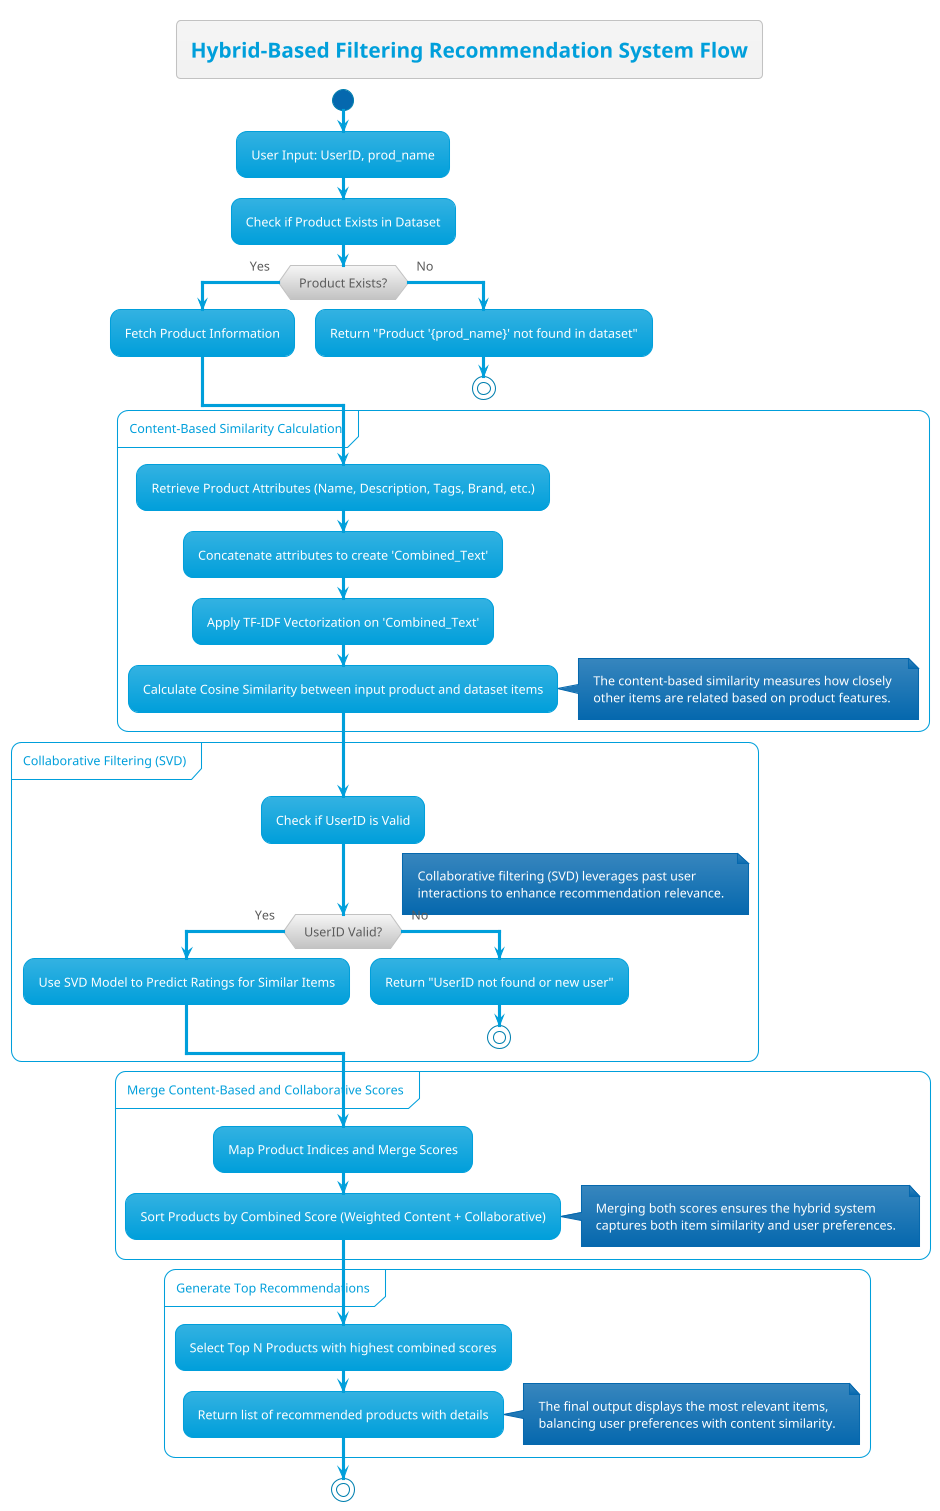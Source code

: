 @startuml hybrid_recommender
!theme bluegray

title Hybrid-Based Filtering Recommendation System Flow

start

:User Input: UserID, prod_name;
:Check if Product Exists in Dataset;

if (Product Exists?) then (Yes)
    :Fetch Product Information;
else (No)
    :Return "Product '{prod_name}' not found in dataset";
    stop;
endif

partition "Content-Based Similarity Calculation" {
    :Retrieve Product Attributes (Name, Description, Tags, Brand, etc.);
    :Concatenate attributes to create 'Combined_Text';
    :Apply TF-IDF Vectorization on 'Combined_Text';
    :Calculate Cosine Similarity between input product and dataset items;
    note right
        The content-based similarity measures how closely 
        other items are related based on product features.
    end note
}

partition "Collaborative Filtering (SVD)" {
    :Check if UserID is Valid;
    if (UserID Valid?) then (Yes)
        :Use SVD Model to Predict Ratings for Similar Items;
    else (No)
        :Return "UserID not found or new user";
        stop;
    endif
    note right
        Collaborative filtering (SVD) leverages past user 
        interactions to enhance recommendation relevance.
    end note
}

partition "Merge Content-Based and Collaborative Scores" {
    :Map Product Indices and Merge Scores;
    :Sort Products by Combined Score (Weighted Content + Collaborative);
    note right
        Merging both scores ensures the hybrid system 
        captures both item similarity and user preferences.
    end note
}

partition "Generate Top Recommendations" {
    :Select Top N Products with highest combined scores;
    :Return list of recommended products with details;
    note right
        The final output displays the most relevant items, 
        balancing user preferences with content similarity.
    end note
}

stop
@enduml
